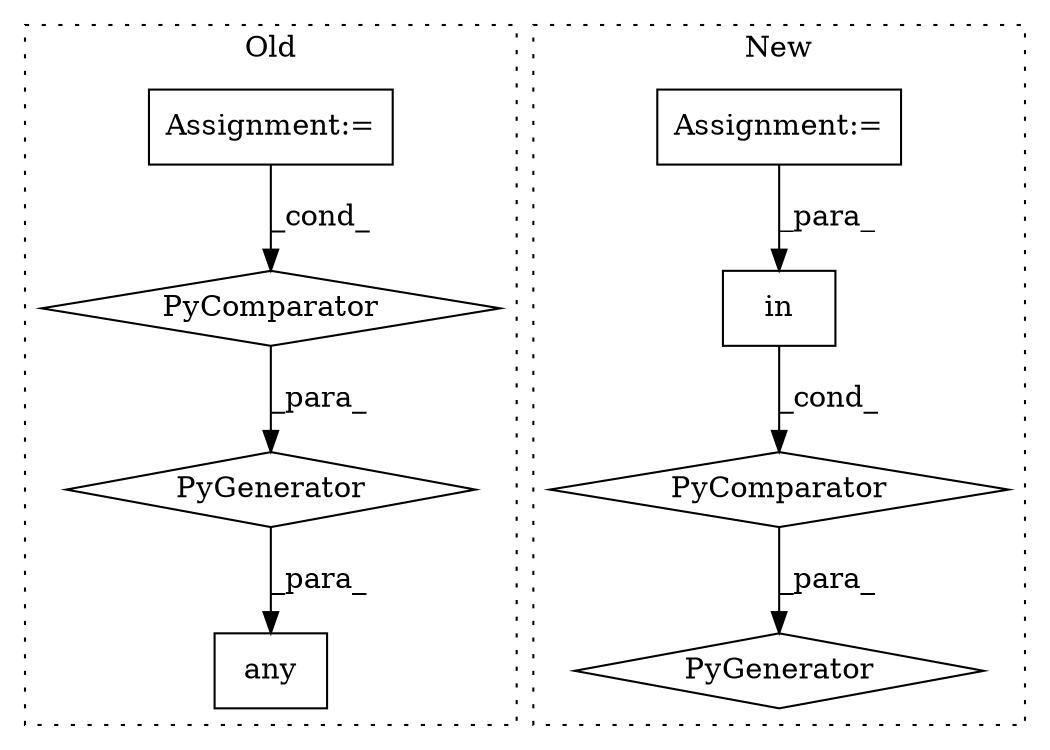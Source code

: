 digraph G {
subgraph cluster0 {
1 [label="any" a="32" s="1420,1568" l="15,-3" shape="box"];
5 [label="PyComparator" a="113" s="1524" l="38" shape="diamond"];
6 [label="Assignment:=" a="7" s="1524" l="38" shape="box"];
7 [label="PyGenerator" a="107" s="1435" l="133" shape="diamond"];
label = "Old";
style="dotted";
}
subgraph cluster1 {
2 [label="PyGenerator" a="107" s="907" l="122" shape="diamond"];
3 [label="Assignment:=" a="7" s="995" l="28" shape="box"];
4 [label="PyComparator" a="113" s="995" l="28" shape="diamond"];
8 [label="in" a="105" s="914" l="13" shape="box"];
label = "New";
style="dotted";
}
3 -> 8 [label="_para_"];
4 -> 2 [label="_para_"];
5 -> 7 [label="_para_"];
6 -> 5 [label="_cond_"];
7 -> 1 [label="_para_"];
8 -> 4 [label="_cond_"];
}